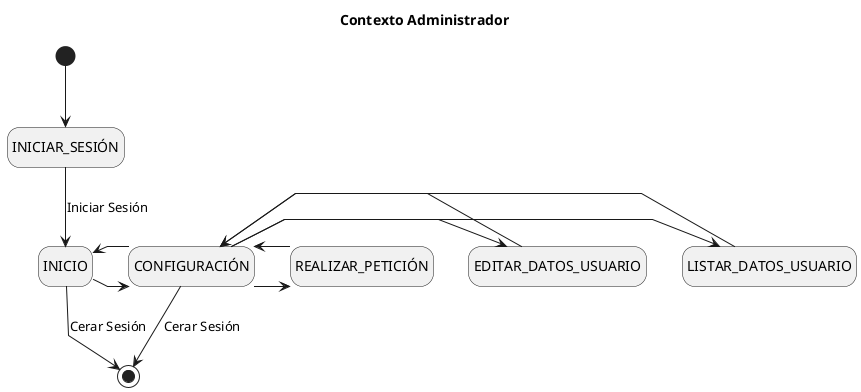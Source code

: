 @startuml Contexto
title Contexto Administrador

skinparam {
    NoteBackgroundColor #whiteSmoke
    NoteBorderColor #green
    linetype polyline
}

hide empty description

[*] --> INICIAR_SESIÓN
INICIAR_SESIÓN --> INICIO : Iniciar Sesión

INICIO -> CONFIGURACIÓN
INICIO <- CONFIGURACIÓN

CONFIGURACIÓN -> LISTAR_DATOS_USUARIO
CONFIGURACIÓN <- LISTAR_DATOS_USUARIO
CONFIGURACIÓN -> EDITAR_DATOS_USUARIO
CONFIGURACIÓN <- EDITAR_DATOS_USUARIO
CONFIGURACIÓN -> REALIZAR_PETICIÓN
CONFIGURACIÓN <- REALIZAR_PETICIÓN

INICIO --> [*] : Cerar Sesión
CONFIGURACIÓN --> [*] : Cerar Sesión

@enduml